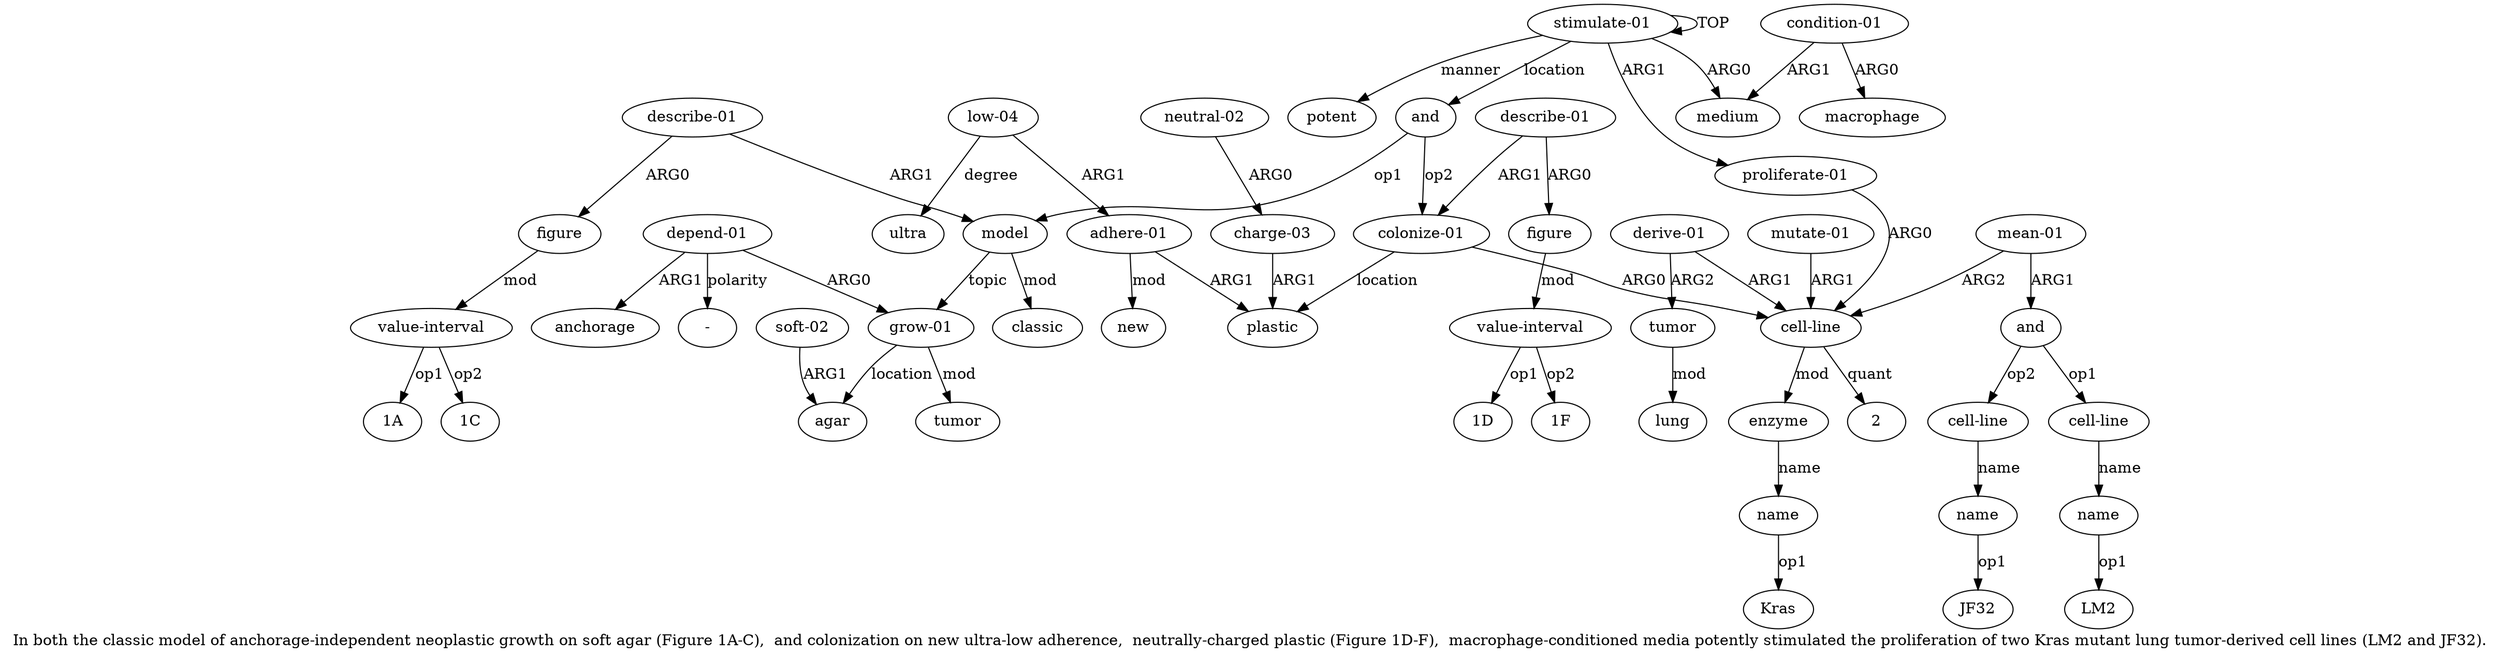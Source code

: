 digraph  {
	graph [label="In both the classic model of anchorage-independent neoplastic growth on soft agar (Figure 1A-C),  and colonization on new ultra-low \
adherence,  neutrally-charged plastic (Figure 1D-F),  macrophage-conditioned media potently stimulated the proliferation of two \
Kras mutant lung tumor-derived cell lines (LM2 and JF32)."];
	node [label="\N"];
	a20	 [color=black,
		gold_ind=20,
		gold_label=model,
		label=model,
		test_ind=20,
		test_label=model];
	a21	 [color=black,
		gold_ind=21,
		gold_label=classic,
		label=classic,
		test_ind=21,
		test_label=classic];
	a20 -> a21 [key=0,
	color=black,
	gold_label=mod,
	label=mod,
	test_label=mod];
a22 [color=black,
	gold_ind=22,
	gold_label="grow-01",
	label="grow-01",
	test_ind=22,
	test_label="grow-01"];
a20 -> a22 [key=0,
color=black,
gold_label=topic,
label=topic,
test_label=topic];
a23 [color=black,
gold_ind=23,
gold_label=agar,
label=agar,
test_ind=23,
test_label=agar];
a22 -> a23 [key=0,
color=black,
gold_label=location,
label=location,
test_label=location];
a27 [color=black,
gold_ind=27,
gold_label=tumor,
label=tumor,
test_ind=27,
test_label=tumor];
a22 -> a27 [key=0,
color=black,
gold_label=mod,
label=mod,
test_label=mod];
a24 [color=black,
gold_ind=24,
gold_label="soft-02",
label="soft-02",
test_ind=24,
test_label="soft-02"];
a24 -> a23 [key=0,
color=black,
gold_label=ARG1,
label=ARG1,
test_label=ARG1];
a25 [color=black,
gold_ind=25,
gold_label="depend-01",
label="depend-01",
test_ind=25,
test_label="depend-01"];
a25 -> a22 [key=0,
color=black,
gold_label=ARG0,
label=ARG0,
test_label=ARG0];
a26 [color=black,
gold_ind=26,
gold_label=anchorage,
label=anchorage,
test_ind=26,
test_label=anchorage];
a25 -> a26 [key=0,
color=black,
gold_label=ARG1,
label=ARG1,
test_label=ARG1];
"a25 -" [color=black,
gold_ind=-1,
gold_label="-",
label="-",
test_ind=-1,
test_label="-"];
a25 -> "a25 -" [key=0,
color=black,
gold_label=polarity,
label=polarity,
test_label=polarity];
a28 [color=black,
gold_ind=28,
gold_label="describe-01",
label="describe-01",
test_ind=28,
test_label="describe-01"];
a28 -> a20 [key=0,
color=black,
gold_label=ARG1,
label=ARG1,
test_label=ARG1];
a29 [color=black,
gold_ind=29,
gold_label=figure,
label=figure,
test_ind=29,
test_label=figure];
a28 -> a29 [key=0,
color=black,
gold_label=ARG0,
label=ARG0,
test_label=ARG0];
a30 [color=black,
gold_ind=30,
gold_label="value-interval",
label="value-interval",
test_ind=30,
test_label="value-interval"];
a29 -> a30 [key=0,
color=black,
gold_label=mod,
label=mod,
test_label=mod];
a31 [color=black,
gold_ind=31,
gold_label="colonize-01",
label="colonize-01",
test_ind=31,
test_label="colonize-01"];
a32 [color=black,
gold_ind=32,
gold_label=plastic,
label=plastic,
test_ind=32,
test_label=plastic];
a31 -> a32 [key=0,
color=black,
gold_label=location,
label=location,
test_label=location];
a5 [color=black,
gold_ind=5,
gold_label="cell-line",
label="cell-line",
test_ind=5,
test_label="cell-line"];
a31 -> a5 [key=0,
color=black,
gold_label=ARG0,
label=ARG0,
test_label=ARG0];
"a30 1A" [color=black,
gold_ind=-1,
gold_label="1A",
label="1A",
test_ind=-1,
test_label="1A"];
a30 -> "a30 1A" [key=0,
color=black,
gold_label=op1,
label=op1,
test_label=op1];
"a30 1C" [color=black,
gold_ind=-1,
gold_label="1C",
label="1C",
test_ind=-1,
test_label="1C"];
a30 -> "a30 1C" [key=0,
color=black,
gold_label=op2,
label=op2,
test_label=op2];
a37 [color=black,
gold_ind=37,
gold_label="low-04",
label="low-04",
test_ind=37,
test_label="low-04"];
a35 [color=black,
gold_ind=35,
gold_label="adhere-01",
label="adhere-01",
test_ind=35,
test_label="adhere-01"];
a37 -> a35 [key=0,
color=black,
gold_label=ARG1,
label=ARG1,
test_label=ARG1];
a38 [color=black,
gold_ind=38,
gold_label=ultra,
label=ultra,
test_ind=38,
test_label=ultra];
a37 -> a38 [key=0,
color=black,
gold_label=degree,
label=degree,
test_label=degree];
a36 [color=black,
gold_ind=36,
gold_label=new,
label=new,
test_ind=36,
test_label=new];
a33 [color=black,
gold_ind=33,
gold_label="charge-03",
label="charge-03",
test_ind=33,
test_label="charge-03"];
a33 -> a32 [key=0,
color=black,
gold_label=ARG1,
label=ARG1,
test_label=ARG1];
a35 -> a36 [key=0,
color=black,
gold_label=mod,
label=mod,
test_label=mod];
a35 -> a32 [key=0,
color=black,
gold_label=ARG1,
label=ARG1,
test_label=ARG1];
a34 [color=black,
gold_ind=34,
gold_label="neutral-02",
label="neutral-02",
test_ind=34,
test_label="neutral-02"];
a34 -> a33 [key=0,
color=black,
gold_label=ARG0,
label=ARG0,
test_label=ARG0];
"a12 JF32" [color=black,
gold_ind=-1,
gold_label=JF32,
label=JF32,
test_ind=-1,
test_label=JF32];
a15 [color=black,
gold_ind=15,
gold_label=lung,
label=lung,
test_ind=15,
test_label=lung];
a14 [color=black,
gold_ind=14,
gold_label=tumor,
label=tumor,
test_ind=14,
test_label=tumor];
a14 -> a15 [key=0,
color=black,
gold_label=mod,
label=mod,
test_label=mod];
a17 [color=black,
gold_ind=17,
gold_label=name,
label=name,
test_ind=17,
test_label=name];
"a17 Kras" [color=black,
gold_ind=-1,
gold_label=Kras,
label=Kras,
test_ind=-1,
test_label=Kras];
a17 -> "a17 Kras" [key=0,
color=black,
gold_label=op1,
label=op1,
test_label=op1];
a16 [color=black,
gold_ind=16,
gold_label=enzyme,
label=enzyme,
test_ind=16,
test_label=enzyme];
a16 -> a17 [key=0,
color=black,
gold_label=name,
label=name,
test_label=name];
a11 [color=black,
gold_ind=11,
gold_label="cell-line",
label="cell-line",
test_ind=11,
test_label="cell-line"];
a12 [color=black,
gold_ind=12,
gold_label=name,
label=name,
test_ind=12,
test_label=name];
a11 -> a12 [key=0,
color=black,
gold_label=name,
label=name,
test_label=name];
a10 [color=black,
gold_ind=10,
gold_label=name,
label=name,
test_ind=10,
test_label=name];
"a10 LM2" [color=black,
gold_ind=-1,
gold_label=LM2,
label=LM2,
test_ind=-1,
test_label=LM2];
a10 -> "a10 LM2" [key=0,
color=black,
gold_label=op1,
label=op1,
test_label=op1];
a13 [color=black,
gold_ind=13,
gold_label="derive-01",
label="derive-01",
test_ind=13,
test_label="derive-01"];
a13 -> a14 [key=0,
color=black,
gold_label=ARG2,
label=ARG2,
test_label=ARG2];
a13 -> a5 [key=0,
color=black,
gold_label=ARG1,
label=ARG1,
test_label=ARG1];
a12 -> "a12 JF32" [key=0,
color=black,
gold_label=op1,
label=op1,
test_label=op1];
a39 [color=black,
gold_ind=39,
gold_label="describe-01",
label="describe-01",
test_ind=39,
test_label="describe-01"];
a39 -> a31 [key=0,
color=black,
gold_label=ARG1,
label=ARG1,
test_label=ARG1];
a40 [color=black,
gold_ind=40,
gold_label=figure,
label=figure,
test_ind=40,
test_label=figure];
a39 -> a40 [key=0,
color=black,
gold_label=ARG0,
label=ARG0,
test_label=ARG0];
a19 [color=black,
gold_ind=19,
gold_label=and,
label=and,
test_ind=19,
test_label=and];
a19 -> a20 [key=0,
color=black,
gold_label=op1,
label=op1,
test_label=op1];
a19 -> a31 [key=0,
color=black,
gold_label=op2,
label=op2,
test_label=op2];
a18 [color=black,
gold_ind=18,
gold_label=potent,
label=potent,
test_ind=18,
test_label=potent];
"a41 1D" [color=black,
gold_ind=-1,
gold_label="1D",
label="1D",
test_ind=-1,
test_label="1D"];
a1 [color=black,
gold_ind=1,
gold_label=medium,
label=medium,
test_ind=1,
test_label=medium];
a0 [color=black,
gold_ind=0,
gold_label="stimulate-01",
label="stimulate-01",
test_ind=0,
test_label="stimulate-01"];
a0 -> a19 [key=0,
color=black,
gold_label=location,
label=location,
test_label=location];
a0 -> a18 [key=0,
color=black,
gold_label=manner,
label=manner,
test_label=manner];
a0 -> a1 [key=0,
color=black,
gold_label=ARG0,
label=ARG0,
test_label=ARG0];
a0 -> a0 [key=0,
color=black,
gold_label=TOP,
label=TOP,
test_label=TOP];
a4 [color=black,
gold_ind=4,
gold_label="proliferate-01",
label="proliferate-01",
test_ind=4,
test_label="proliferate-01"];
a0 -> a4 [key=0,
color=black,
gold_label=ARG1,
label=ARG1,
test_label=ARG1];
a3 [color=black,
gold_ind=3,
gold_label=macrophage,
label=macrophage,
test_ind=3,
test_label=macrophage];
a2 [color=black,
gold_ind=2,
gold_label="condition-01",
label="condition-01",
test_ind=2,
test_label="condition-01"];
a2 -> a1 [key=0,
color=black,
gold_label=ARG1,
label=ARG1,
test_label=ARG1];
a2 -> a3 [key=0,
color=black,
gold_label=ARG0,
label=ARG0,
test_label=ARG0];
a5 -> a16 [key=0,
color=black,
gold_label=mod,
label=mod,
test_label=mod];
"a5 2" [color=black,
gold_ind=-1,
gold_label=2,
label=2,
test_ind=-1,
test_label=2];
a5 -> "a5 2" [key=0,
color=black,
gold_label=quant,
label=quant,
test_label=quant];
a4 -> a5 [key=0,
color=black,
gold_label=ARG0,
label=ARG0,
test_label=ARG0];
a7 [color=black,
gold_ind=7,
gold_label="mean-01",
label="mean-01",
test_ind=7,
test_label="mean-01"];
a7 -> a5 [key=0,
color=black,
gold_label=ARG2,
label=ARG2,
test_label=ARG2];
a8 [color=black,
gold_ind=8,
gold_label=and,
label=and,
test_ind=8,
test_label=and];
a7 -> a8 [key=0,
color=black,
gold_label=ARG1,
label=ARG1,
test_label=ARG1];
a6 [color=black,
gold_ind=6,
gold_label="mutate-01",
label="mutate-01",
test_ind=6,
test_label="mutate-01"];
a6 -> a5 [key=0,
color=black,
gold_label=ARG1,
label=ARG1,
test_label=ARG1];
a9 [color=black,
gold_ind=9,
gold_label="cell-line",
label="cell-line",
test_ind=9,
test_label="cell-line"];
a9 -> a10 [key=0,
color=black,
gold_label=name,
label=name,
test_label=name];
a8 -> a11 [key=0,
color=black,
gold_label=op2,
label=op2,
test_label=op2];
a8 -> a9 [key=0,
color=black,
gold_label=op1,
label=op1,
test_label=op1];
"a41 1F" [color=black,
gold_ind=-1,
gold_label="1F",
label="1F",
test_ind=-1,
test_label="1F"];
a41 [color=black,
gold_ind=41,
gold_label="value-interval",
label="value-interval",
test_ind=41,
test_label="value-interval"];
a40 -> a41 [key=0,
color=black,
gold_label=mod,
label=mod,
test_label=mod];
a41 -> "a41 1D" [key=0,
color=black,
gold_label=op1,
label=op1,
test_label=op1];
a41 -> "a41 1F" [key=0,
color=black,
gold_label=op2,
label=op2,
test_label=op2];
}
